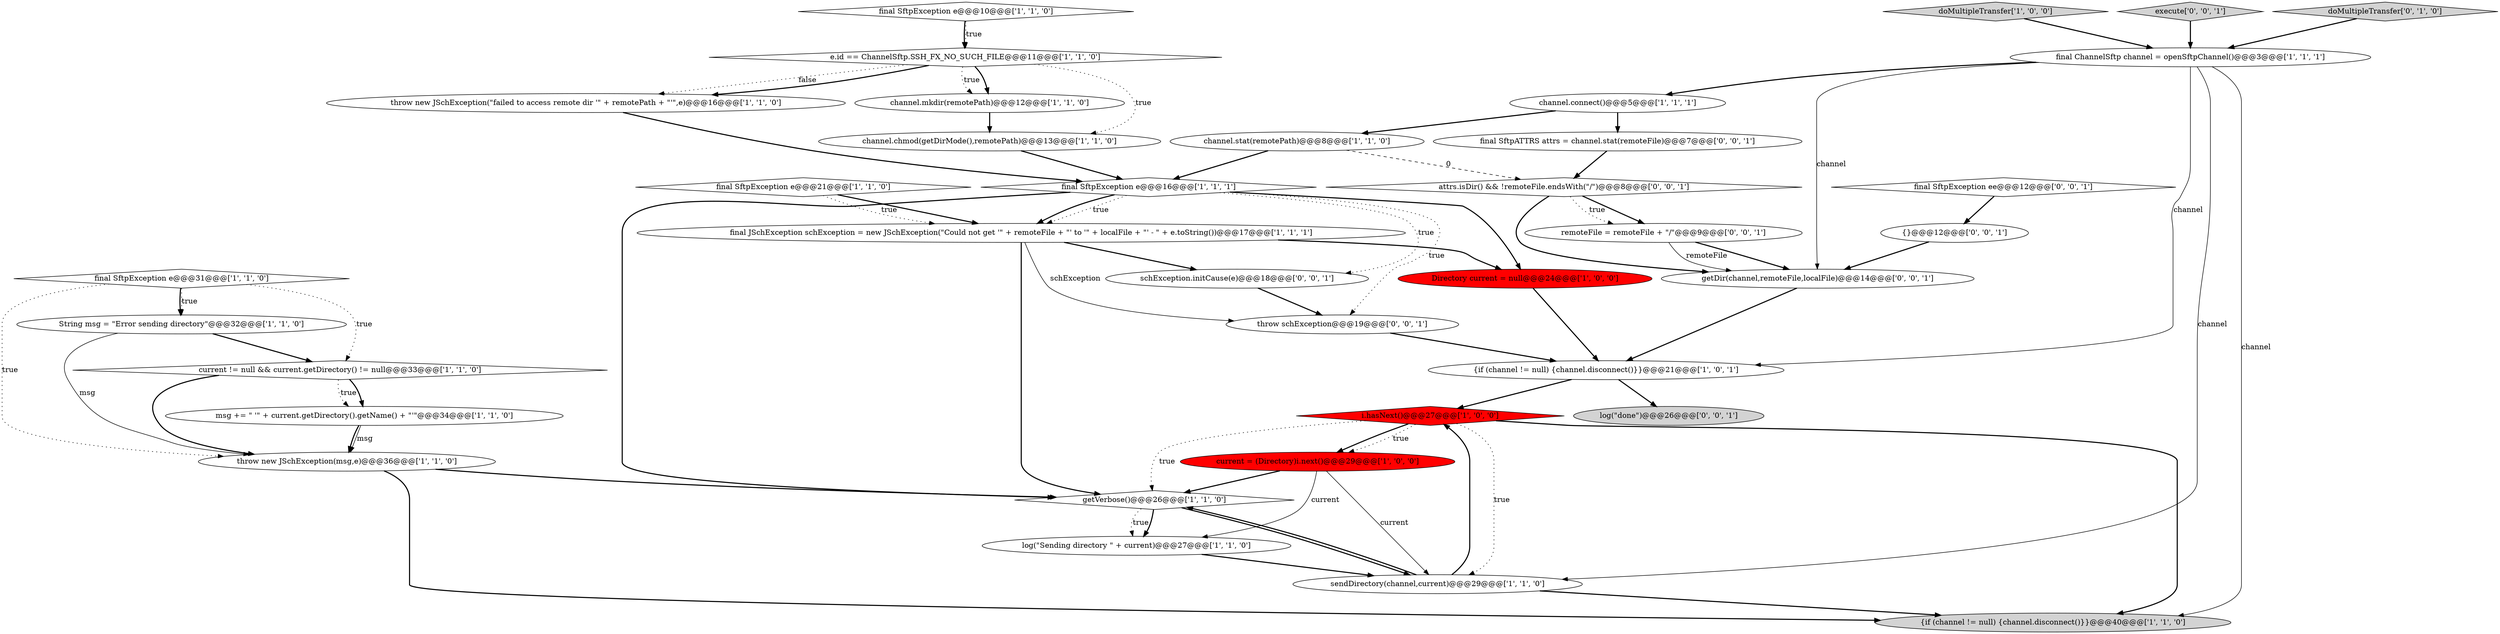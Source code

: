 digraph {
11 [style = filled, label = "{if (channel != null) {channel.disconnect()}}@@@21@@@['1', '0', '1']", fillcolor = white, shape = ellipse image = "AAA0AAABBB1BBB"];
13 [style = filled, label = "getVerbose()@@@26@@@['1', '1', '0']", fillcolor = white, shape = diamond image = "AAA0AAABBB1BBB"];
16 [style = filled, label = "final SftpException e@@@21@@@['1', '1', '0']", fillcolor = white, shape = diamond image = "AAA0AAABBB1BBB"];
27 [style = filled, label = "execute['0', '0', '1']", fillcolor = lightgray, shape = diamond image = "AAA0AAABBB3BBB"];
9 [style = filled, label = "Directory current = null@@@24@@@['1', '0', '0']", fillcolor = red, shape = ellipse image = "AAA1AAABBB1BBB"];
28 [style = filled, label = "final SftpException ee@@@12@@@['0', '0', '1']", fillcolor = white, shape = diamond image = "AAA0AAABBB3BBB"];
15 [style = filled, label = "e.id == ChannelSftp.SSH_FX_NO_SUCH_FILE@@@11@@@['1', '1', '0']", fillcolor = white, shape = diamond image = "AAA0AAABBB1BBB"];
23 [style = filled, label = "String msg = \"Error sending directory\"@@@32@@@['1', '1', '0']", fillcolor = white, shape = ellipse image = "AAA0AAABBB1BBB"];
24 [style = filled, label = "throw new JSchException(\"failed to access remote dir '\" + remotePath + \"'\",e)@@@16@@@['1', '1', '0']", fillcolor = white, shape = ellipse image = "AAA0AAABBB1BBB"];
14 [style = filled, label = "throw new JSchException(msg,e)@@@36@@@['1', '1', '0']", fillcolor = white, shape = ellipse image = "AAA0AAABBB1BBB"];
26 [style = filled, label = "{}@@@12@@@['0', '0', '1']", fillcolor = white, shape = ellipse image = "AAA0AAABBB3BBB"];
35 [style = filled, label = "log(\"done\")@@@26@@@['0', '0', '1']", fillcolor = lightgray, shape = ellipse image = "AAA0AAABBB3BBB"];
32 [style = filled, label = "throw schException@@@19@@@['0', '0', '1']", fillcolor = white, shape = ellipse image = "AAA0AAABBB3BBB"];
10 [style = filled, label = "i.hasNext()@@@27@@@['1', '0', '0']", fillcolor = red, shape = diamond image = "AAA1AAABBB1BBB"];
18 [style = filled, label = "channel.chmod(getDirMode(),remotePath)@@@13@@@['1', '1', '0']", fillcolor = white, shape = ellipse image = "AAA0AAABBB1BBB"];
5 [style = filled, label = "current != null && current.getDirectory() != null@@@33@@@['1', '1', '0']", fillcolor = white, shape = diamond image = "AAA0AAABBB1BBB"];
30 [style = filled, label = "remoteFile = remoteFile + \"/\"@@@9@@@['0', '0', '1']", fillcolor = white, shape = ellipse image = "AAA0AAABBB3BBB"];
31 [style = filled, label = "schException.initCause(e)@@@18@@@['0', '0', '1']", fillcolor = white, shape = ellipse image = "AAA0AAABBB3BBB"];
21 [style = filled, label = "{if (channel != null) {channel.disconnect()}}@@@40@@@['1', '1', '0']", fillcolor = lightgray, shape = ellipse image = "AAA0AAABBB1BBB"];
1 [style = filled, label = "sendDirectory(channel,current)@@@29@@@['1', '1', '0']", fillcolor = white, shape = ellipse image = "AAA0AAABBB1BBB"];
22 [style = filled, label = "msg += \" '\" + current.getDirectory().getName() + \"'\"@@@34@@@['1', '1', '0']", fillcolor = white, shape = ellipse image = "AAA0AAABBB1BBB"];
3 [style = filled, label = "final ChannelSftp channel = openSftpChannel()@@@3@@@['1', '1', '1']", fillcolor = white, shape = ellipse image = "AAA0AAABBB1BBB"];
4 [style = filled, label = "final SftpException e@@@31@@@['1', '1', '0']", fillcolor = white, shape = diamond image = "AAA0AAABBB1BBB"];
2 [style = filled, label = "final SftpException e@@@16@@@['1', '1', '1']", fillcolor = white, shape = diamond image = "AAA0AAABBB1BBB"];
17 [style = filled, label = "channel.stat(remotePath)@@@8@@@['1', '1', '0']", fillcolor = white, shape = ellipse image = "AAA0AAABBB1BBB"];
25 [style = filled, label = "doMultipleTransfer['0', '1', '0']", fillcolor = lightgray, shape = diamond image = "AAA0AAABBB2BBB"];
19 [style = filled, label = "log(\"Sending directory \" + current)@@@27@@@['1', '1', '0']", fillcolor = white, shape = ellipse image = "AAA0AAABBB1BBB"];
33 [style = filled, label = "final SftpATTRS attrs = channel.stat(remoteFile)@@@7@@@['0', '0', '1']", fillcolor = white, shape = ellipse image = "AAA0AAABBB3BBB"];
8 [style = filled, label = "channel.connect()@@@5@@@['1', '1', '1']", fillcolor = white, shape = ellipse image = "AAA0AAABBB1BBB"];
12 [style = filled, label = "doMultipleTransfer['1', '0', '0']", fillcolor = lightgray, shape = diamond image = "AAA0AAABBB1BBB"];
6 [style = filled, label = "channel.mkdir(remotePath)@@@12@@@['1', '1', '0']", fillcolor = white, shape = ellipse image = "AAA0AAABBB1BBB"];
29 [style = filled, label = "attrs.isDir() && !remoteFile.endsWith(\"/\")@@@8@@@['0', '0', '1']", fillcolor = white, shape = diamond image = "AAA0AAABBB3BBB"];
7 [style = filled, label = "current = (Directory)i.next()@@@29@@@['1', '0', '0']", fillcolor = red, shape = ellipse image = "AAA1AAABBB1BBB"];
34 [style = filled, label = "getDir(channel,remoteFile,localFile)@@@14@@@['0', '0', '1']", fillcolor = white, shape = ellipse image = "AAA0AAABBB3BBB"];
0 [style = filled, label = "final JSchException schException = new JSchException(\"Could not get '\" + remoteFile + \"' to '\" + localFile + \"' - \" + e.toString())@@@17@@@['1', '1', '1']", fillcolor = white, shape = ellipse image = "AAA0AAABBB1BBB"];
20 [style = filled, label = "final SftpException e@@@10@@@['1', '1', '0']", fillcolor = white, shape = diamond image = "AAA0AAABBB1BBB"];
7->13 [style = bold, label=""];
22->14 [style = solid, label="msg"];
8->33 [style = bold, label=""];
4->5 [style = dotted, label="true"];
16->0 [style = bold, label=""];
0->9 [style = bold, label=""];
2->0 [style = dotted, label="true"];
9->11 [style = bold, label=""];
23->5 [style = bold, label=""];
24->2 [style = bold, label=""];
0->13 [style = bold, label=""];
29->30 [style = bold, label=""];
6->18 [style = bold, label=""];
31->32 [style = bold, label=""];
4->23 [style = dotted, label="true"];
26->34 [style = bold, label=""];
25->3 [style = bold, label=""];
27->3 [style = bold, label=""];
15->18 [style = dotted, label="true"];
13->19 [style = dotted, label="true"];
28->26 [style = bold, label=""];
3->11 [style = solid, label="channel"];
15->6 [style = bold, label=""];
30->34 [style = bold, label=""];
3->21 [style = solid, label="channel"];
10->21 [style = bold, label=""];
2->9 [style = bold, label=""];
5->14 [style = bold, label=""];
29->34 [style = bold, label=""];
18->2 [style = bold, label=""];
7->19 [style = solid, label="current"];
15->24 [style = dotted, label="false"];
0->32 [style = solid, label="schException"];
4->14 [style = dotted, label="true"];
10->7 [style = bold, label=""];
1->13 [style = bold, label=""];
2->31 [style = dotted, label="true"];
34->11 [style = bold, label=""];
13->1 [style = bold, label=""];
11->35 [style = bold, label=""];
3->34 [style = solid, label="channel"];
2->13 [style = bold, label=""];
33->29 [style = bold, label=""];
2->32 [style = dotted, label="true"];
8->17 [style = bold, label=""];
19->1 [style = bold, label=""];
13->19 [style = bold, label=""];
2->0 [style = bold, label=""];
16->0 [style = dotted, label="true"];
17->2 [style = bold, label=""];
10->13 [style = dotted, label="true"];
5->22 [style = dotted, label="true"];
11->10 [style = bold, label=""];
1->21 [style = bold, label=""];
3->8 [style = bold, label=""];
15->24 [style = bold, label=""];
15->6 [style = dotted, label="true"];
3->1 [style = solid, label="channel"];
30->34 [style = solid, label="remoteFile"];
29->30 [style = dotted, label="true"];
10->7 [style = dotted, label="true"];
12->3 [style = bold, label=""];
7->1 [style = solid, label="current"];
23->14 [style = solid, label="msg"];
14->13 [style = bold, label=""];
10->1 [style = dotted, label="true"];
22->14 [style = bold, label=""];
1->10 [style = bold, label=""];
20->15 [style = bold, label=""];
5->22 [style = bold, label=""];
32->11 [style = bold, label=""];
17->29 [style = dashed, label="0"];
14->21 [style = bold, label=""];
4->23 [style = bold, label=""];
20->15 [style = dotted, label="true"];
0->31 [style = bold, label=""];
}
